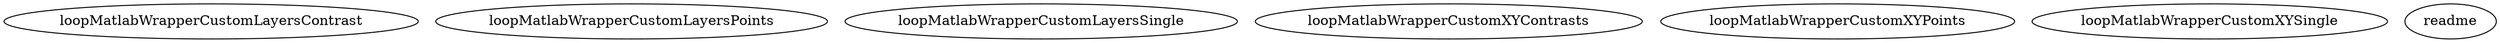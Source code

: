 /* Created by mdot for Matlab */
digraph m2html {

  loopMatlabWrapperCustomLayersContrast [URL="loopMatlabWrapperCustomLayersContrast.html"];
  loopMatlabWrapperCustomLayersPoints [URL="loopMatlabWrapperCustomLayersPoints.html"];
  loopMatlabWrapperCustomLayersSingle [URL="loopMatlabWrapperCustomLayersSingle.html"];
  loopMatlabWrapperCustomXYContrasts [URL="loopMatlabWrapperCustomXYContrasts.html"];
  loopMatlabWrapperCustomXYPoints [URL="loopMatlabWrapperCustomXYPoints.html"];
  loopMatlabWrapperCustomXYSingle [URL="loopMatlabWrapperCustomXYSingle.html"];
  readme [URL="readme.html"];
}